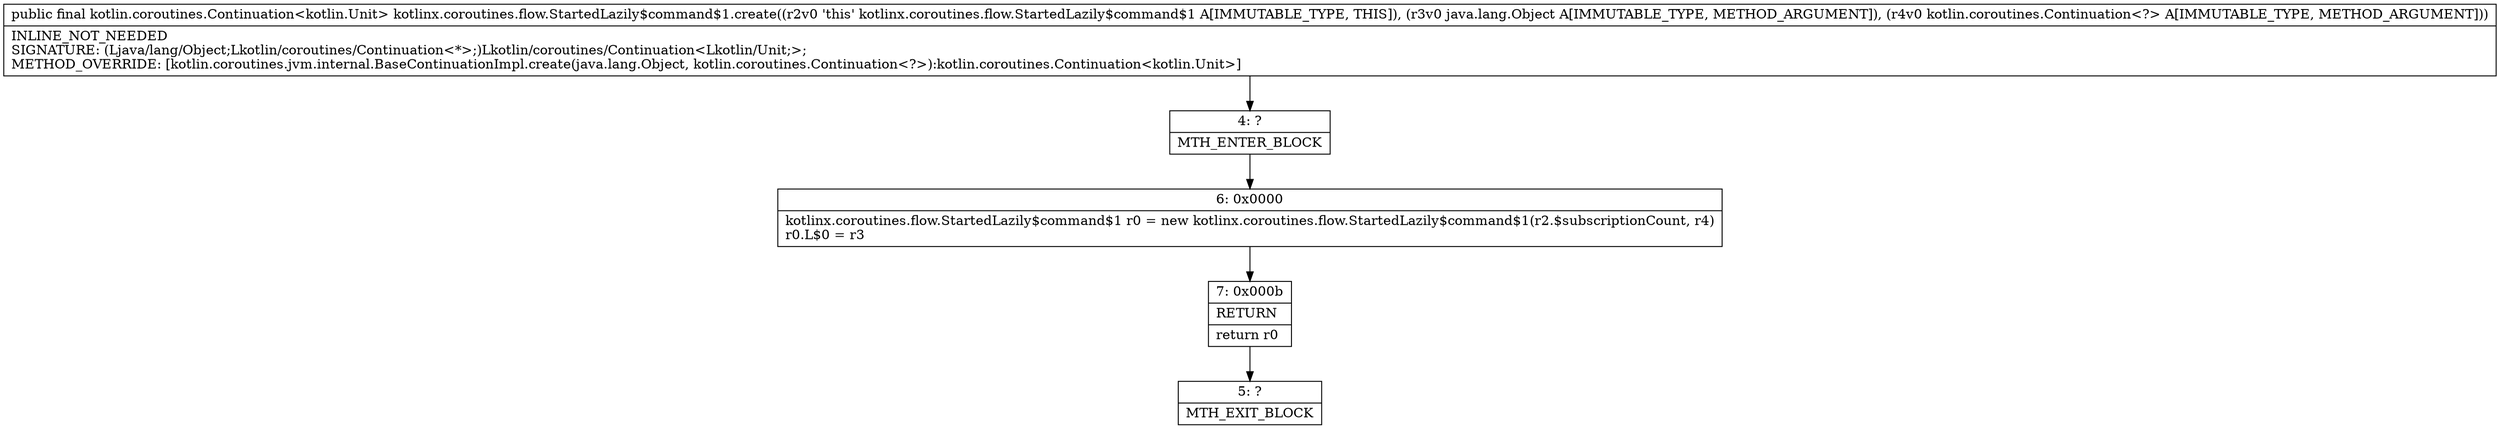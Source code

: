 digraph "CFG forkotlinx.coroutines.flow.StartedLazily$command$1.create(Ljava\/lang\/Object;Lkotlin\/coroutines\/Continuation;)Lkotlin\/coroutines\/Continuation;" {
Node_4 [shape=record,label="{4\:\ ?|MTH_ENTER_BLOCK\l}"];
Node_6 [shape=record,label="{6\:\ 0x0000|kotlinx.coroutines.flow.StartedLazily$command$1 r0 = new kotlinx.coroutines.flow.StartedLazily$command$1(r2.$subscriptionCount, r4)\lr0.L$0 = r3\l}"];
Node_7 [shape=record,label="{7\:\ 0x000b|RETURN\l|return r0\l}"];
Node_5 [shape=record,label="{5\:\ ?|MTH_EXIT_BLOCK\l}"];
MethodNode[shape=record,label="{public final kotlin.coroutines.Continuation\<kotlin.Unit\> kotlinx.coroutines.flow.StartedLazily$command$1.create((r2v0 'this' kotlinx.coroutines.flow.StartedLazily$command$1 A[IMMUTABLE_TYPE, THIS]), (r3v0 java.lang.Object A[IMMUTABLE_TYPE, METHOD_ARGUMENT]), (r4v0 kotlin.coroutines.Continuation\<?\> A[IMMUTABLE_TYPE, METHOD_ARGUMENT]))  | INLINE_NOT_NEEDED\lSIGNATURE: (Ljava\/lang\/Object;Lkotlin\/coroutines\/Continuation\<*\>;)Lkotlin\/coroutines\/Continuation\<Lkotlin\/Unit;\>;\lMETHOD_OVERRIDE: [kotlin.coroutines.jvm.internal.BaseContinuationImpl.create(java.lang.Object, kotlin.coroutines.Continuation\<?\>):kotlin.coroutines.Continuation\<kotlin.Unit\>]\l}"];
MethodNode -> Node_4;Node_4 -> Node_6;
Node_6 -> Node_7;
Node_7 -> Node_5;
}

